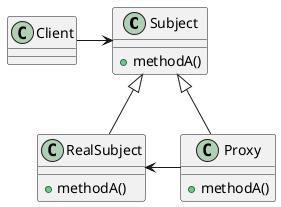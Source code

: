 @startuml

class Subject {
    + methodA()
}

class RealSubject {
    + methodA()
}

class Proxy {
    + methodA()
}

Client -> Subject
Subject <|-- RealSubject
Subject <|-- Proxy
RealSubject <- Proxy

@enduml